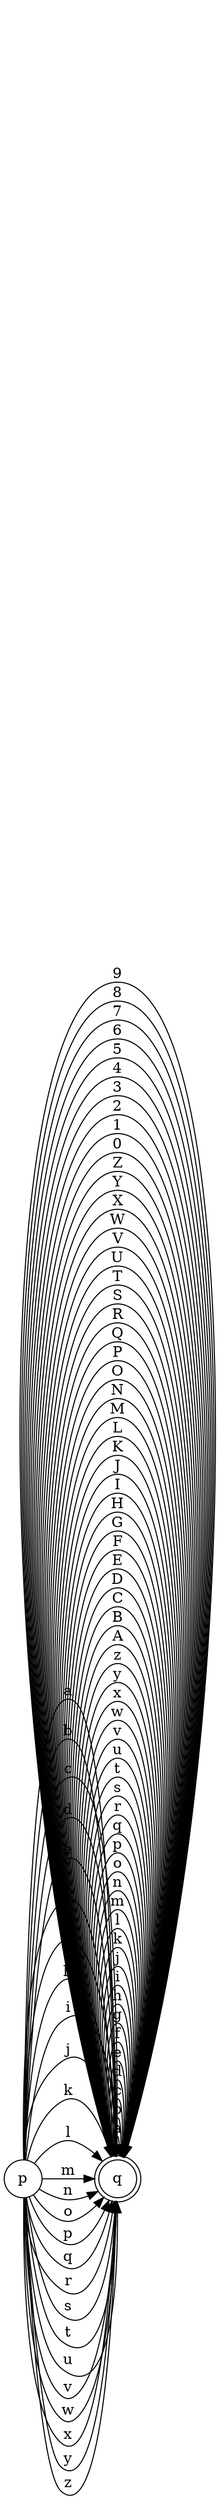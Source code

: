 digraph finite_state_machine {
	graph [rankdir=LR]
	p [shape=circle]
	q [shape=doublecircle]
	p -> q [label=a]
	p -> q [label=b]
	p -> q [label=c]
	p -> q [label=d]
	p -> q [label=e]
	p -> q [label=f]
	p -> q [label=g]
	p -> q [label=h]
	p -> q [label=i]
	p -> q [label=j]
	p -> q [label=k]
	p -> q [label=l]
	p -> q [label=m]
	p -> q [label=n]
	p -> q [label=o]
	p -> q [label=p]
	p -> q [label=q]
	p -> q [label=r]
	p -> q [label=s]
	p -> q [label=t]
	p -> q [label=u]
	p -> q [label=v]
	p -> q [label=w]
	p -> q [label=x]
	p -> q [label=y]
	p -> q [label=z]
	q -> q [label=a]
	q -> q [label=b]
	q -> q [label=c]
	q -> q [label=d]
	q -> q [label=e]
	q -> q [label=f]
	q -> q [label=g]
	q -> q [label=h]
	q -> q [label=i]
	q -> q [label=j]
	q -> q [label=k]
	q -> q [label=l]
	q -> q [label=m]
	q -> q [label=n]
	q -> q [label=o]
	q -> q [label=p]
	q -> q [label=q]
	q -> q [label=r]
	q -> q [label=s]
	q -> q [label=t]
	q -> q [label=u]
	q -> q [label=v]
	q -> q [label=w]
	q -> q [label=x]
	q -> q [label=y]
	q -> q [label=z]
	q -> q [label=A]
	q -> q [label=B]
	q -> q [label=C]
	q -> q [label=D]
	q -> q [label=E]
	q -> q [label=F]
	q -> q [label=G]
	q -> q [label=H]
	q -> q [label=I]
	q -> q [label=J]
	q -> q [label=K]
	q -> q [label=L]
	q -> q [label=M]
	q -> q [label=N]
	q -> q [label=O]
	q -> q [label=P]
	q -> q [label=Q]
	q -> q [label=R]
	q -> q [label=S]
	q -> q [label=T]
	q -> q [label=U]
	q -> q [label=V]
	q -> q [label=W]
	q -> q [label=X]
	q -> q [label=Y]
	q -> q [label=Z]
	q -> q [label=0]
	q -> q [label=1]
	q -> q [label=2]
	q -> q [label=3]
	q -> q [label=4]
	q -> q [label=5]
	q -> q [label=6]
	q -> q [label=7]
	q -> q [label=8]
	q -> q [label=9]
}
